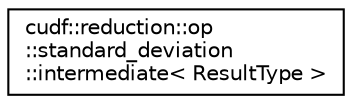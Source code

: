 digraph "Graphical Class Hierarchy"
{
 // LATEX_PDF_SIZE
  edge [fontname="Helvetica",fontsize="10",labelfontname="Helvetica",labelfontsize="10"];
  node [fontname="Helvetica",fontsize="10",shape=record];
  rankdir="LR";
  Node0 [label="cudf::reduction::op\l::standard_deviation\l::intermediate\< ResultType \>",height=0.2,width=0.4,color="black", fillcolor="white", style="filled",URL="$structcudf_1_1reduction_1_1op_1_1standard__deviation_1_1intermediate.html",tooltip=" "];
}

